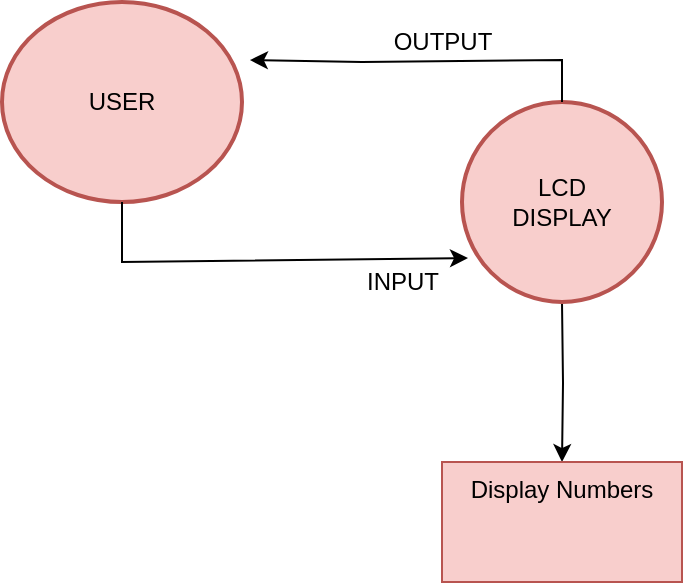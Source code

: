 <mxfile version="15.8.8" type="github">
  <diagram id="C5RBs43oDa-KdzZeNtuy" name="Page-1">
    <mxGraphModel dx="868" dy="394" grid="1" gridSize="10" guides="1" tooltips="1" connect="1" arrows="1" fold="1" page="1" pageScale="1" pageWidth="827" pageHeight="1169" math="0" shadow="0">
      <root>
        <mxCell id="WIyWlLk6GJQsqaUBKTNV-0" />
        <mxCell id="WIyWlLk6GJQsqaUBKTNV-1" parent="WIyWlLk6GJQsqaUBKTNV-0" />
        <mxCell id="XTSFsIL2t6BZDen2kyMJ-3" value="" style="edgeStyle=orthogonalEdgeStyle;rounded=0;orthogonalLoop=1;jettySize=auto;html=1;" edge="1" parent="WIyWlLk6GJQsqaUBKTNV-1" target="XTSFsIL2t6BZDen2kyMJ-2">
          <mxGeometry relative="1" as="geometry">
            <mxPoint x="350" y="400" as="sourcePoint" />
          </mxGeometry>
        </mxCell>
        <mxCell id="XTSFsIL2t6BZDen2kyMJ-2" value="Display Numbers" style="whiteSpace=wrap;html=1;verticalAlign=top;strokeColor=#b85450;fillColor=#f8cecc;" vertex="1" parent="WIyWlLk6GJQsqaUBKTNV-1">
          <mxGeometry x="290" y="480" width="120" height="60" as="geometry" />
        </mxCell>
        <mxCell id="XTSFsIL2t6BZDen2kyMJ-10" value="USER" style="strokeWidth=2;html=1;shape=mxgraph.flowchart.start_2;whiteSpace=wrap;fillColor=#f8cecc;strokeColor=#b85450;" vertex="1" parent="WIyWlLk6GJQsqaUBKTNV-1">
          <mxGeometry x="70" y="250" width="120" height="100" as="geometry" />
        </mxCell>
        <mxCell id="XTSFsIL2t6BZDen2kyMJ-11" value="LCD &lt;br&gt;DISPLAY" style="strokeWidth=2;html=1;shape=mxgraph.flowchart.start_2;whiteSpace=wrap;fillColor=#f8cecc;strokeColor=#b85450;" vertex="1" parent="WIyWlLk6GJQsqaUBKTNV-1">
          <mxGeometry x="300" y="300" width="100" height="100" as="geometry" />
        </mxCell>
        <mxCell id="XTSFsIL2t6BZDen2kyMJ-12" value="" style="endArrow=classic;html=1;rounded=0;entryX=1.033;entryY=0.29;entryDx=0;entryDy=0;entryPerimeter=0;" edge="1" parent="WIyWlLk6GJQsqaUBKTNV-1" target="XTSFsIL2t6BZDen2kyMJ-10">
          <mxGeometry width="50" height="50" relative="1" as="geometry">
            <mxPoint x="350" y="300" as="sourcePoint" />
            <mxPoint x="440" y="390" as="targetPoint" />
            <Array as="points">
              <mxPoint x="350" y="279" />
              <mxPoint x="250" y="280" />
            </Array>
          </mxGeometry>
        </mxCell>
        <mxCell id="XTSFsIL2t6BZDen2kyMJ-13" value="" style="endArrow=classic;html=1;rounded=0;exitX=0.5;exitY=1;exitDx=0;exitDy=0;exitPerimeter=0;entryX=0.03;entryY=0.78;entryDx=0;entryDy=0;entryPerimeter=0;" edge="1" parent="WIyWlLk6GJQsqaUBKTNV-1" source="XTSFsIL2t6BZDen2kyMJ-10" target="XTSFsIL2t6BZDen2kyMJ-11">
          <mxGeometry width="50" height="50" relative="1" as="geometry">
            <mxPoint x="80" y="370" as="sourcePoint" />
            <mxPoint x="390" y="410" as="targetPoint" />
            <Array as="points">
              <mxPoint x="130" y="380" />
            </Array>
          </mxGeometry>
        </mxCell>
        <mxCell id="XTSFsIL2t6BZDen2kyMJ-14" value="OUTPUT" style="text;html=1;align=center;verticalAlign=middle;resizable=0;points=[];autosize=1;strokeColor=none;fillColor=none;" vertex="1" parent="WIyWlLk6GJQsqaUBKTNV-1">
          <mxGeometry x="260" y="260" width="60" height="20" as="geometry" />
        </mxCell>
        <mxCell id="XTSFsIL2t6BZDen2kyMJ-15" value="INPUT" style="text;html=1;align=center;verticalAlign=middle;resizable=0;points=[];autosize=1;strokeColor=none;fillColor=none;" vertex="1" parent="WIyWlLk6GJQsqaUBKTNV-1">
          <mxGeometry x="245" y="380" width="50" height="20" as="geometry" />
        </mxCell>
      </root>
    </mxGraphModel>
  </diagram>
</mxfile>
